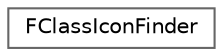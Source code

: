 digraph "Graphical Class Hierarchy"
{
 // INTERACTIVE_SVG=YES
 // LATEX_PDF_SIZE
  bgcolor="transparent";
  edge [fontname=Helvetica,fontsize=10,labelfontname=Helvetica,labelfontsize=10];
  node [fontname=Helvetica,fontsize=10,shape=box,height=0.2,width=0.4];
  rankdir="LR";
  Node0 [id="Node000000",label="FClassIconFinder",height=0.2,width=0.4,color="grey40", fillcolor="white", style="filled",URL="$dc/dec/classFClassIconFinder.html",tooltip=" "];
}
